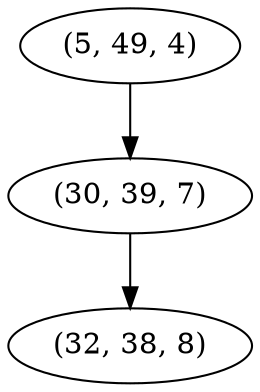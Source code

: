 digraph tree {
    "(5, 49, 4)";
    "(30, 39, 7)";
    "(32, 38, 8)";
    "(5, 49, 4)" -> "(30, 39, 7)";
    "(30, 39, 7)" -> "(32, 38, 8)";
}
